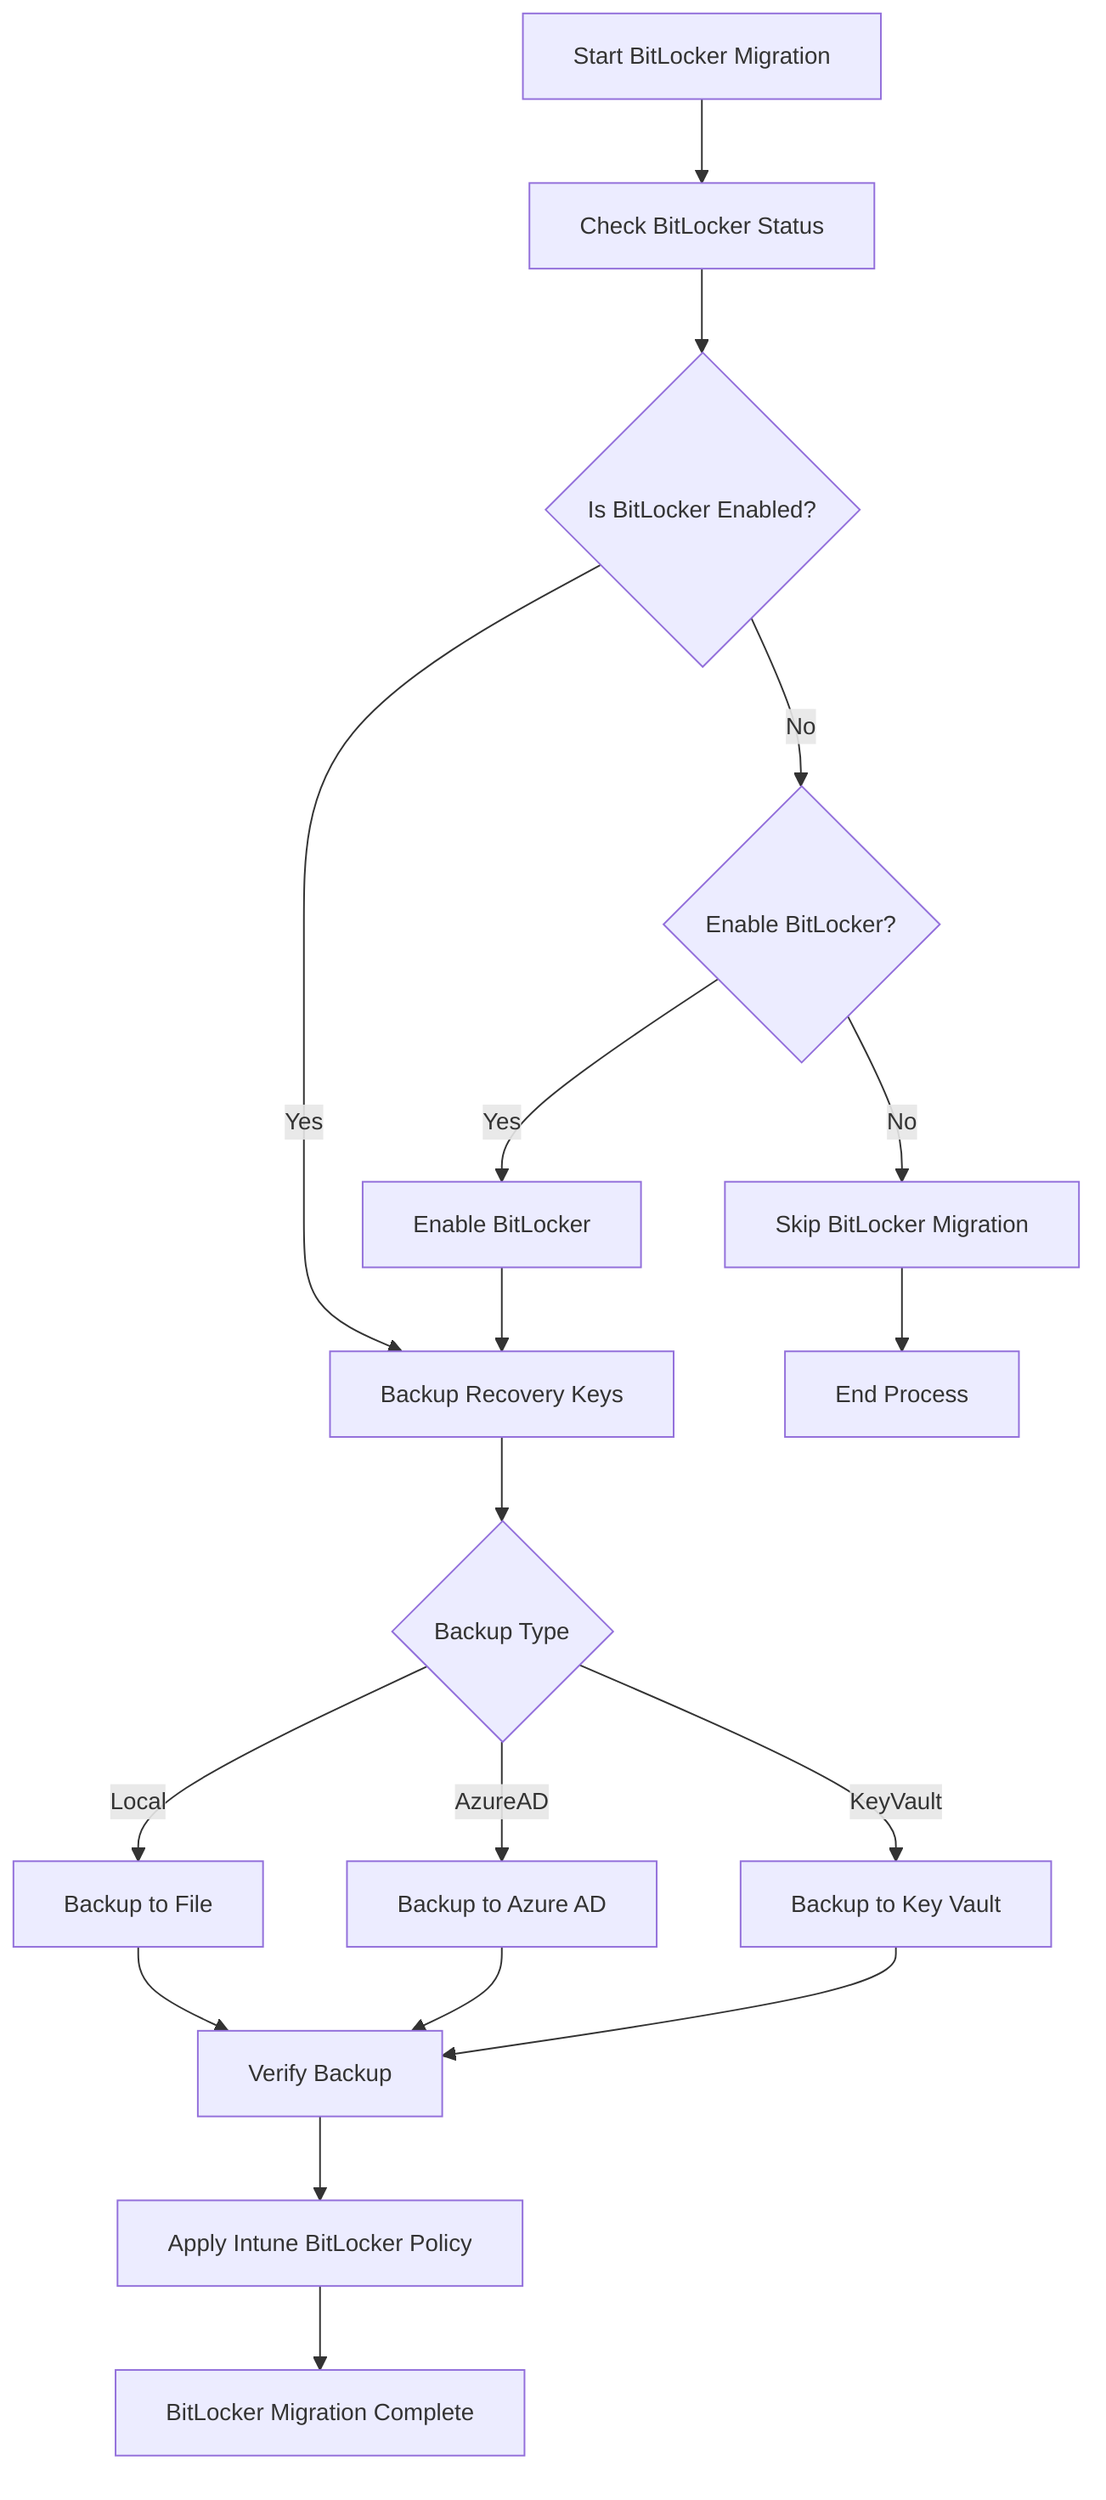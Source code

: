 %%{init: {'theme': 'default', 'themeVariables': { 'primaryColor': '#5a7c9d', 'fontSize': '14px'}}}%%
flowchart TD
A[Start BitLocker Migration] --> B[Check BitLocker Status]
B --> C{Is BitLocker Enabled?}
C -->|Yes| D[Backup Recovery Keys]
C -->|No| E{Enable BitLocker?}
E -->|Yes| F[Enable BitLocker]
E -->|No| G[Skip BitLocker Migration]
F --> D
D --> H{Backup Type}
H -->|Local| I[Backup to File]
H -->|AzureAD| J[Backup to Azure AD]
H -->|KeyVault| K[Backup to Key Vault]
I --> L[Verify Backup]
J --> L
K --> L
L --> M[Apply Intune BitLocker Policy]
M --> N[BitLocker Migration Complete]
G --> O[End Process]